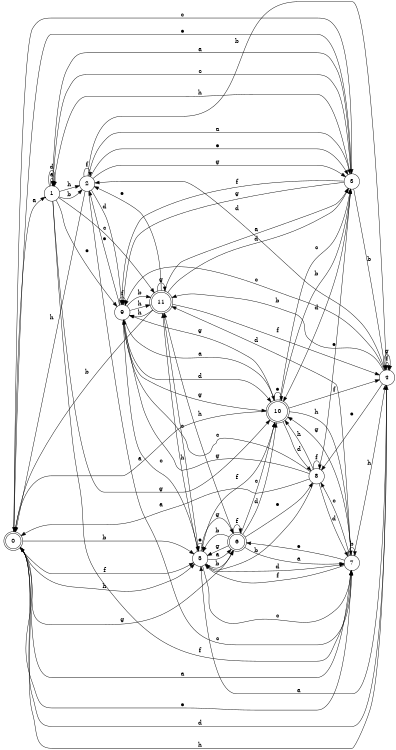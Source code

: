 digraph n10_8 {
__start0 [label="" shape="none"];

rankdir=LR;
size="8,5";

s0 [style="rounded,filled", color="black", fillcolor="white" shape="doublecircle", label="0"];
s1 [style="filled", color="black", fillcolor="white" shape="circle", label="1"];
s2 [style="filled", color="black", fillcolor="white" shape="circle", label="2"];
s3 [style="filled", color="black", fillcolor="white" shape="circle", label="3"];
s4 [style="filled", color="black", fillcolor="white" shape="circle", label="4"];
s5 [style="filled", color="black", fillcolor="white" shape="circle", label="5"];
s6 [style="rounded,filled", color="black", fillcolor="white" shape="doublecircle", label="6"];
s7 [style="filled", color="black", fillcolor="white" shape="circle", label="7"];
s8 [style="filled", color="black", fillcolor="white" shape="circle", label="8"];
s9 [style="filled", color="black", fillcolor="white" shape="circle", label="9"];
s10 [style="rounded,filled", color="black", fillcolor="white" shape="doublecircle", label="10"];
s11 [style="rounded,filled", color="black", fillcolor="white" shape="doublecircle", label="11"];
s0 -> s1 [label="a"];
s0 -> s5 [label="b"];
s0 -> s3 [label="c"];
s0 -> s4 [label="d"];
s0 -> s7 [label="e"];
s0 -> s5 [label="f"];
s0 -> s6 [label="g"];
s0 -> s5 [label="h"];
s1 -> s1 [label="a"];
s1 -> s2 [label="b"];
s1 -> s11 [label="c"];
s1 -> s1 [label="d"];
s1 -> s9 [label="e"];
s1 -> s7 [label="f"];
s1 -> s10 [label="g"];
s1 -> s2 [label="h"];
s2 -> s3 [label="a"];
s2 -> s4 [label="b"];
s2 -> s7 [label="c"];
s2 -> s9 [label="d"];
s2 -> s3 [label="e"];
s2 -> s2 [label="f"];
s2 -> s3 [label="g"];
s2 -> s0 [label="h"];
s3 -> s1 [label="a"];
s3 -> s4 [label="b"];
s3 -> s1 [label="c"];
s3 -> s10 [label="d"];
s3 -> s0 [label="e"];
s3 -> s9 [label="f"];
s3 -> s9 [label="g"];
s3 -> s1 [label="h"];
s4 -> s5 [label="a"];
s4 -> s11 [label="b"];
s4 -> s9 [label="c"];
s4 -> s2 [label="d"];
s4 -> s8 [label="e"];
s4 -> s4 [label="f"];
s4 -> s4 [label="g"];
s4 -> s0 [label="h"];
s5 -> s6 [label="a"];
s5 -> s6 [label="b"];
s5 -> s7 [label="c"];
s5 -> s7 [label="d"];
s5 -> s5 [label="e"];
s5 -> s10 [label="f"];
s5 -> s6 [label="g"];
s5 -> s11 [label="h"];
s6 -> s7 [label="a"];
s6 -> s5 [label="b"];
s6 -> s10 [label="c"];
s6 -> s10 [label="d"];
s6 -> s8 [label="e"];
s6 -> s6 [label="f"];
s6 -> s5 [label="g"];
s6 -> s11 [label="h"];
s7 -> s0 [label="a"];
s7 -> s7 [label="b"];
s7 -> s8 [label="c"];
s7 -> s11 [label="d"];
s7 -> s6 [label="e"];
s7 -> s5 [label="f"];
s7 -> s10 [label="g"];
s7 -> s4 [label="h"];
s8 -> s0 [label="a"];
s8 -> s5 [label="b"];
s8 -> s9 [label="c"];
s8 -> s7 [label="d"];
s8 -> s3 [label="e"];
s8 -> s8 [label="f"];
s8 -> s9 [label="g"];
s8 -> s10 [label="h"];
s9 -> s10 [label="a"];
s9 -> s11 [label="b"];
s9 -> s5 [label="c"];
s9 -> s10 [label="d"];
s9 -> s2 [label="e"];
s9 -> s9 [label="f"];
s9 -> s10 [label="g"];
s9 -> s11 [label="h"];
s10 -> s0 [label="a"];
s10 -> s3 [label="b"];
s10 -> s3 [label="c"];
s10 -> s8 [label="d"];
s10 -> s10 [label="e"];
s10 -> s4 [label="f"];
s10 -> s9 [label="g"];
s10 -> s7 [label="h"];
s11 -> s3 [label="a"];
s11 -> s0 [label="b"];
s11 -> s5 [label="c"];
s11 -> s3 [label="d"];
s11 -> s2 [label="e"];
s11 -> s4 [label="f"];
s11 -> s11 [label="g"];
s11 -> s9 [label="h"];

}
